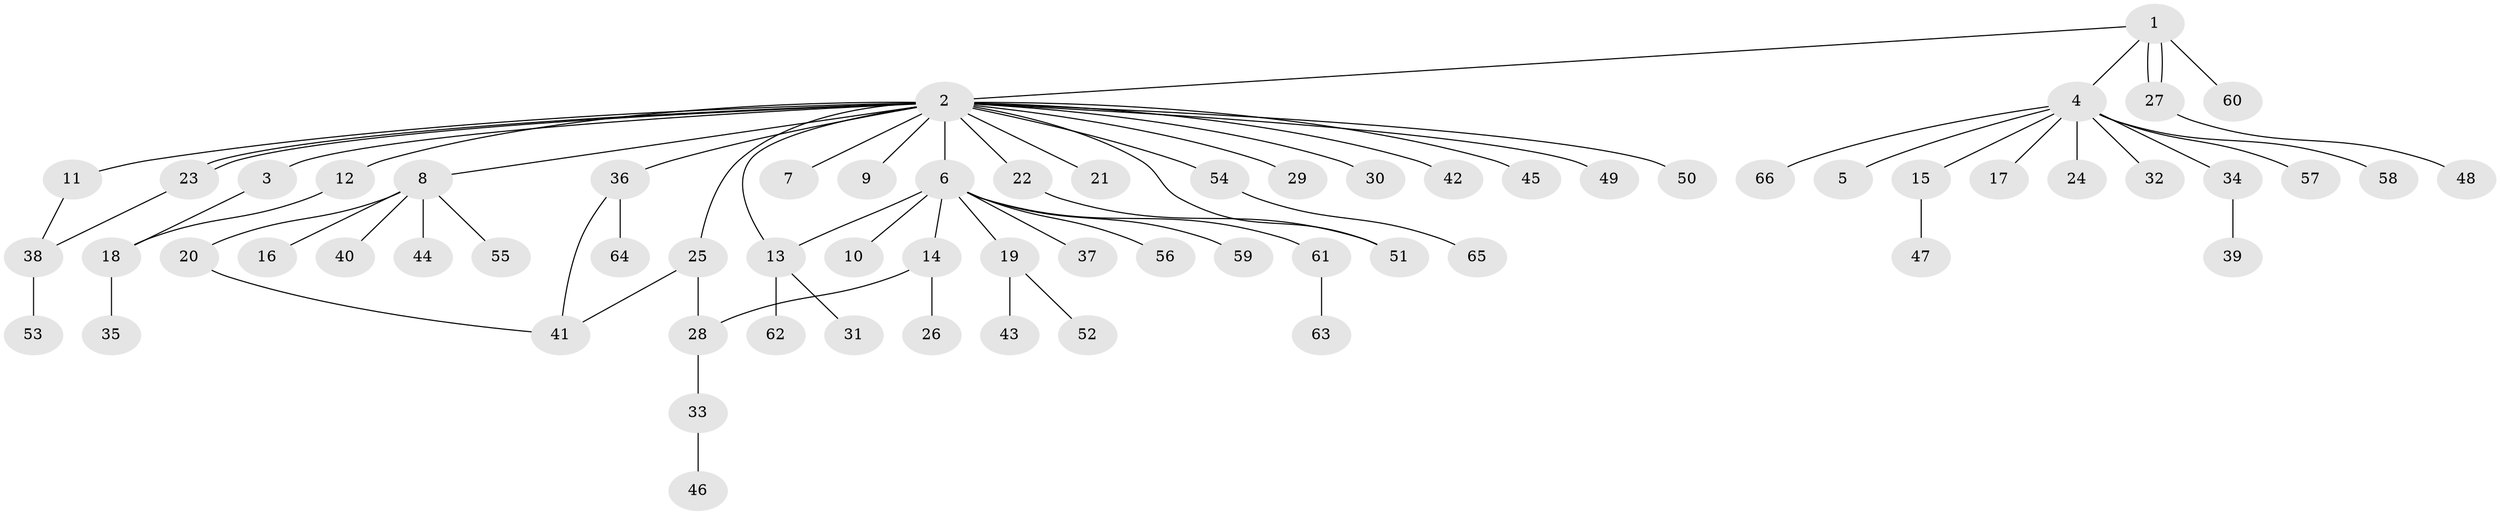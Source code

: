 // coarse degree distribution, {3: 0.19047619047619047, 10: 0.047619047619047616, 1: 0.5238095238095238, 5: 0.047619047619047616, 2: 0.14285714285714285, 4: 0.047619047619047616}
// Generated by graph-tools (version 1.1) at 2025/50/03/04/25 22:50:40]
// undirected, 66 vertices, 74 edges
graph export_dot {
  node [color=gray90,style=filled];
  1;
  2;
  3;
  4;
  5;
  6;
  7;
  8;
  9;
  10;
  11;
  12;
  13;
  14;
  15;
  16;
  17;
  18;
  19;
  20;
  21;
  22;
  23;
  24;
  25;
  26;
  27;
  28;
  29;
  30;
  31;
  32;
  33;
  34;
  35;
  36;
  37;
  38;
  39;
  40;
  41;
  42;
  43;
  44;
  45;
  46;
  47;
  48;
  49;
  50;
  51;
  52;
  53;
  54;
  55;
  56;
  57;
  58;
  59;
  60;
  61;
  62;
  63;
  64;
  65;
  66;
  1 -- 2;
  1 -- 4;
  1 -- 27;
  1 -- 27;
  1 -- 60;
  2 -- 3;
  2 -- 6;
  2 -- 7;
  2 -- 8;
  2 -- 9;
  2 -- 11;
  2 -- 12;
  2 -- 13;
  2 -- 21;
  2 -- 22;
  2 -- 23;
  2 -- 23;
  2 -- 25;
  2 -- 29;
  2 -- 30;
  2 -- 36;
  2 -- 42;
  2 -- 45;
  2 -- 49;
  2 -- 50;
  2 -- 51;
  2 -- 54;
  3 -- 18;
  4 -- 5;
  4 -- 15;
  4 -- 17;
  4 -- 24;
  4 -- 32;
  4 -- 34;
  4 -- 57;
  4 -- 58;
  4 -- 66;
  6 -- 10;
  6 -- 13;
  6 -- 14;
  6 -- 19;
  6 -- 37;
  6 -- 56;
  6 -- 59;
  6 -- 61;
  8 -- 16;
  8 -- 20;
  8 -- 40;
  8 -- 44;
  8 -- 55;
  11 -- 38;
  12 -- 18;
  13 -- 31;
  13 -- 62;
  14 -- 26;
  14 -- 28;
  15 -- 47;
  18 -- 35;
  19 -- 43;
  19 -- 52;
  20 -- 41;
  22 -- 51;
  23 -- 38;
  25 -- 28;
  25 -- 41;
  27 -- 48;
  28 -- 33;
  33 -- 46;
  34 -- 39;
  36 -- 41;
  36 -- 64;
  38 -- 53;
  54 -- 65;
  61 -- 63;
}
